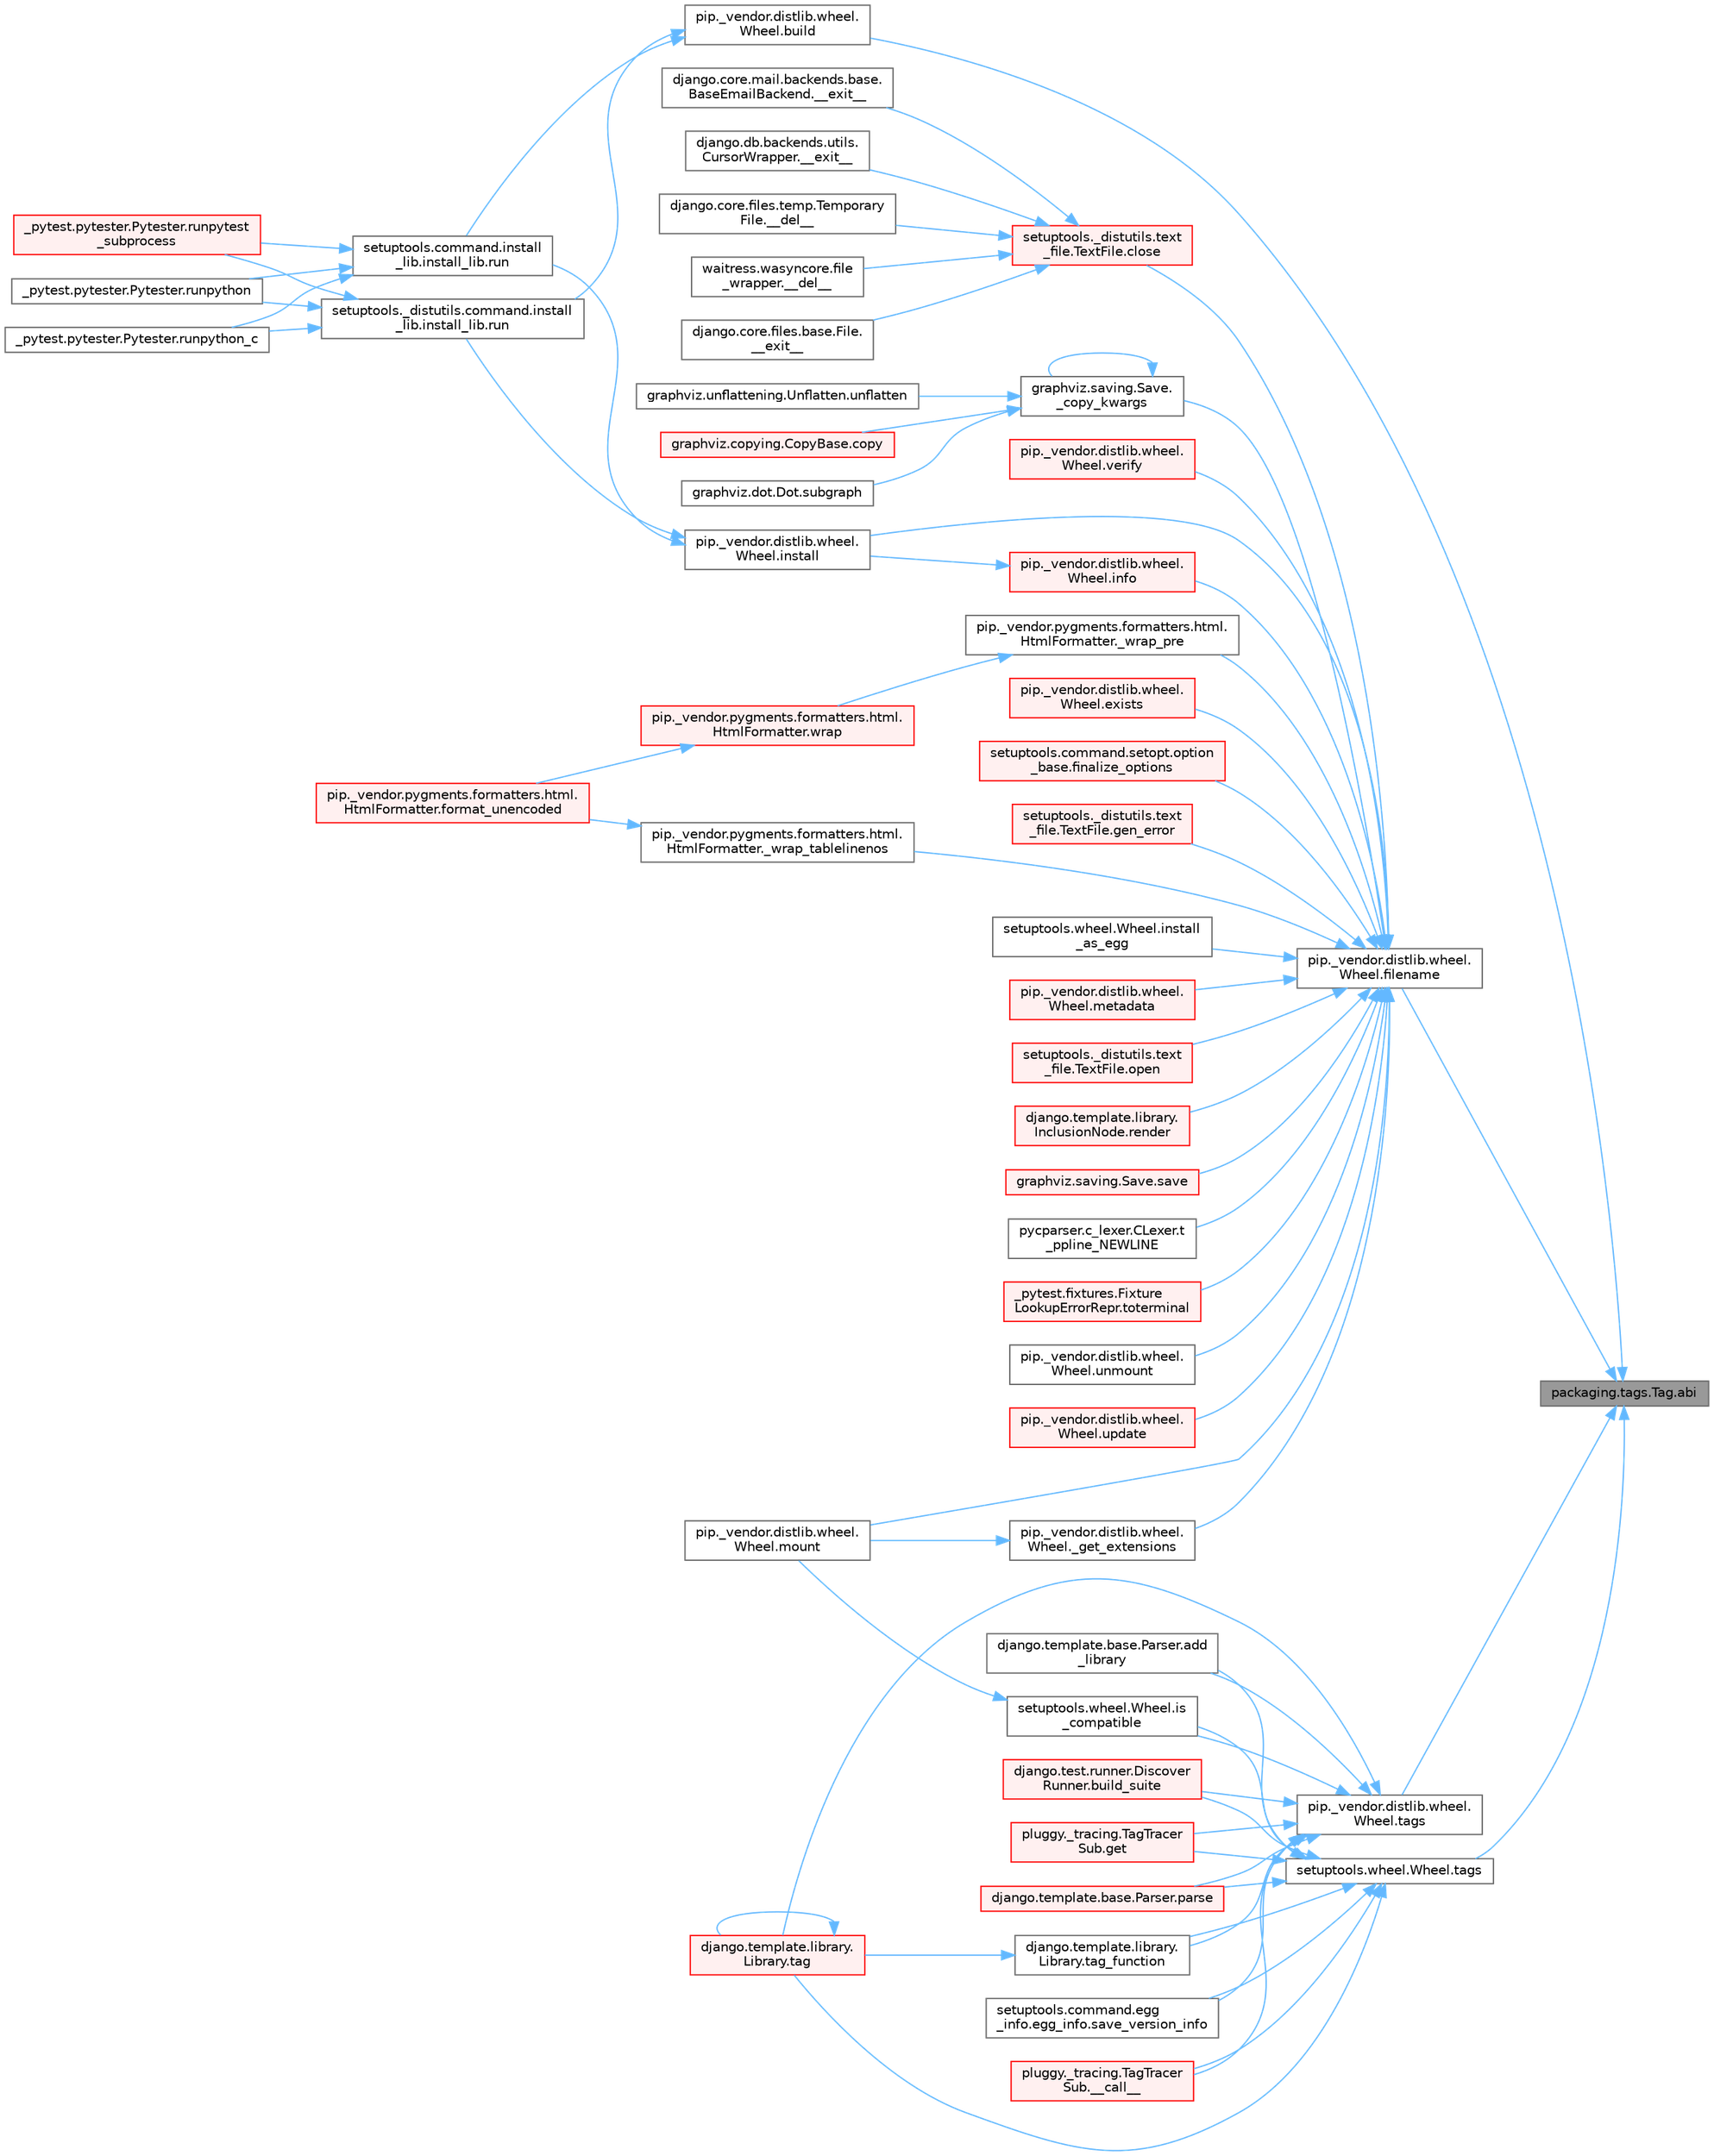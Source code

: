 digraph "packaging.tags.Tag.abi"
{
 // LATEX_PDF_SIZE
  bgcolor="transparent";
  edge [fontname=Helvetica,fontsize=10,labelfontname=Helvetica,labelfontsize=10];
  node [fontname=Helvetica,fontsize=10,shape=box,height=0.2,width=0.4];
  rankdir="RL";
  Node1 [id="Node000001",label="packaging.tags.Tag.abi",height=0.2,width=0.4,color="gray40", fillcolor="grey60", style="filled", fontcolor="black",tooltip=" "];
  Node1 -> Node2 [id="edge1_Node000001_Node000002",dir="back",color="steelblue1",style="solid",tooltip=" "];
  Node2 [id="Node000002",label="pip._vendor.distlib.wheel.\lWheel.build",height=0.2,width=0.4,color="grey40", fillcolor="white", style="filled",URL="$classpip_1_1__vendor_1_1distlib_1_1wheel_1_1_wheel.html#ac210c34fbaf3d638f1aef7af5627e002",tooltip=" "];
  Node2 -> Node3 [id="edge2_Node000002_Node000003",dir="back",color="steelblue1",style="solid",tooltip=" "];
  Node3 [id="Node000003",label="setuptools._distutils.command.install\l_lib.install_lib.run",height=0.2,width=0.4,color="grey40", fillcolor="white", style="filled",URL="$classsetuptools_1_1__distutils_1_1command_1_1install__lib_1_1install__lib.html#aedc0eea27e626a25be51489b2cc77c40",tooltip=" "];
  Node3 -> Node4 [id="edge3_Node000003_Node000004",dir="back",color="steelblue1",style="solid",tooltip=" "];
  Node4 [id="Node000004",label="_pytest.pytester.Pytester.runpytest\l_subprocess",height=0.2,width=0.4,color="red", fillcolor="#FFF0F0", style="filled",URL="$class__pytest_1_1pytester_1_1_pytester.html#a59323c6d6a1469a1206f1c0b8fce99c9",tooltip=" "];
  Node3 -> Node6 [id="edge4_Node000003_Node000006",dir="back",color="steelblue1",style="solid",tooltip=" "];
  Node6 [id="Node000006",label="_pytest.pytester.Pytester.runpython",height=0.2,width=0.4,color="grey40", fillcolor="white", style="filled",URL="$class__pytest_1_1pytester_1_1_pytester.html#a4e0c539507f15fd333cf618faf9687ef",tooltip=" "];
  Node3 -> Node7 [id="edge5_Node000003_Node000007",dir="back",color="steelblue1",style="solid",tooltip=" "];
  Node7 [id="Node000007",label="_pytest.pytester.Pytester.runpython_c",height=0.2,width=0.4,color="grey40", fillcolor="white", style="filled",URL="$class__pytest_1_1pytester_1_1_pytester.html#aea789acfe206d9c40d9a6bf54a337f2a",tooltip=" "];
  Node2 -> Node8 [id="edge6_Node000002_Node000008",dir="back",color="steelblue1",style="solid",tooltip=" "];
  Node8 [id="Node000008",label="setuptools.command.install\l_lib.install_lib.run",height=0.2,width=0.4,color="grey40", fillcolor="white", style="filled",URL="$classsetuptools_1_1command_1_1install__lib_1_1install__lib.html#a50c62121b7ed69229e4cf2d331ff5fa3",tooltip=" "];
  Node8 -> Node4 [id="edge7_Node000008_Node000004",dir="back",color="steelblue1",style="solid",tooltip=" "];
  Node8 -> Node6 [id="edge8_Node000008_Node000006",dir="back",color="steelblue1",style="solid",tooltip=" "];
  Node8 -> Node7 [id="edge9_Node000008_Node000007",dir="back",color="steelblue1",style="solid",tooltip=" "];
  Node1 -> Node9 [id="edge10_Node000001_Node000009",dir="back",color="steelblue1",style="solid",tooltip=" "];
  Node9 [id="Node000009",label="pip._vendor.distlib.wheel.\lWheel.filename",height=0.2,width=0.4,color="grey40", fillcolor="white", style="filled",URL="$classpip_1_1__vendor_1_1distlib_1_1wheel_1_1_wheel.html#a396687a6caff7584126f2dec111900fd",tooltip=" "];
  Node9 -> Node10 [id="edge11_Node000009_Node000010",dir="back",color="steelblue1",style="solid",tooltip=" "];
  Node10 [id="Node000010",label="graphviz.saving.Save.\l_copy_kwargs",height=0.2,width=0.4,color="grey40", fillcolor="white", style="filled",URL="$classgraphviz_1_1saving_1_1_save.html#a3e0bdd953aa85f02af5473ff061fc387",tooltip=" "];
  Node10 -> Node10 [id="edge12_Node000010_Node000010",dir="back",color="steelblue1",style="solid",tooltip=" "];
  Node10 -> Node11 [id="edge13_Node000010_Node000011",dir="back",color="steelblue1",style="solid",tooltip=" "];
  Node11 [id="Node000011",label="graphviz.copying.CopyBase.copy",height=0.2,width=0.4,color="red", fillcolor="#FFF0F0", style="filled",URL="$classgraphviz_1_1copying_1_1_copy_base.html#a2f81c0dd9b8d1f25d9aebacfdb5ee284",tooltip=" "];
  Node10 -> Node1142 [id="edge14_Node000010_Node001142",dir="back",color="steelblue1",style="solid",tooltip=" "];
  Node1142 [id="Node001142",label="graphviz.dot.Dot.subgraph",height=0.2,width=0.4,color="grey40", fillcolor="white", style="filled",URL="$classgraphviz_1_1dot_1_1_dot.html#aa9f1022e8fe3d291fb929fbb4af7f831",tooltip=" "];
  Node10 -> Node1143 [id="edge15_Node000010_Node001143",dir="back",color="steelblue1",style="solid",tooltip=" "];
  Node1143 [id="Node001143",label="graphviz.unflattening.Unflatten.unflatten",height=0.2,width=0.4,color="grey40", fillcolor="white", style="filled",URL="$classgraphviz_1_1unflattening_1_1_unflatten.html#a35aae356d671a4b7d284249cdd4ff734",tooltip=" "];
  Node9 -> Node568 [id="edge16_Node000009_Node000568",dir="back",color="steelblue1",style="solid",tooltip=" "];
  Node568 [id="Node000568",label="pip._vendor.distlib.wheel.\lWheel._get_extensions",height=0.2,width=0.4,color="grey40", fillcolor="white", style="filled",URL="$classpip_1_1__vendor_1_1distlib_1_1wheel_1_1_wheel.html#a73a762e18348cb6866fe316c4796fb50",tooltip=" "];
  Node568 -> Node569 [id="edge17_Node000568_Node000569",dir="back",color="steelblue1",style="solid",tooltip=" "];
  Node569 [id="Node000569",label="pip._vendor.distlib.wheel.\lWheel.mount",height=0.2,width=0.4,color="grey40", fillcolor="white", style="filled",URL="$classpip_1_1__vendor_1_1distlib_1_1wheel_1_1_wheel.html#a200397d45c2b1e462e2e87ad21b34ba5",tooltip=" "];
  Node9 -> Node1567 [id="edge18_Node000009_Node001567",dir="back",color="steelblue1",style="solid",tooltip=" "];
  Node1567 [id="Node001567",label="pip._vendor.pygments.formatters.html.\lHtmlFormatter._wrap_pre",height=0.2,width=0.4,color="grey40", fillcolor="white", style="filled",URL="$classpip_1_1__vendor_1_1pygments_1_1formatters_1_1html_1_1_html_formatter.html#a1c0458f927ea36cdeec703ed0997feff",tooltip=" "];
  Node1567 -> Node1568 [id="edge19_Node001567_Node001568",dir="back",color="steelblue1",style="solid",tooltip=" "];
  Node1568 [id="Node001568",label="pip._vendor.pygments.formatters.html.\lHtmlFormatter.wrap",height=0.2,width=0.4,color="red", fillcolor="#FFF0F0", style="filled",URL="$classpip_1_1__vendor_1_1pygments_1_1formatters_1_1html_1_1_html_formatter.html#a84f7a3db7ec986e86c4491b0e5ac81a5",tooltip=" "];
  Node1568 -> Node1569 [id="edge20_Node001568_Node001569",dir="back",color="steelblue1",style="solid",tooltip=" "];
  Node1569 [id="Node001569",label="pip._vendor.pygments.formatters.html.\lHtmlFormatter.format_unencoded",height=0.2,width=0.4,color="red", fillcolor="#FFF0F0", style="filled",URL="$classpip_1_1__vendor_1_1pygments_1_1formatters_1_1html_1_1_html_formatter.html#a296a51115f9ec5f6663333a86e0df5b0",tooltip=" "];
  Node9 -> Node1570 [id="edge21_Node000009_Node001570",dir="back",color="steelblue1",style="solid",tooltip=" "];
  Node1570 [id="Node001570",label="pip._vendor.pygments.formatters.html.\lHtmlFormatter._wrap_tablelinenos",height=0.2,width=0.4,color="grey40", fillcolor="white", style="filled",URL="$classpip_1_1__vendor_1_1pygments_1_1formatters_1_1html_1_1_html_formatter.html#ab8adb97a125058b7f834745a37ac7662",tooltip=" "];
  Node1570 -> Node1569 [id="edge22_Node001570_Node001569",dir="back",color="steelblue1",style="solid",tooltip=" "];
  Node9 -> Node1571 [id="edge23_Node000009_Node001571",dir="back",color="steelblue1",style="solid",tooltip=" "];
  Node1571 [id="Node001571",label="setuptools._distutils.text\l_file.TextFile.close",height=0.2,width=0.4,color="red", fillcolor="#FFF0F0", style="filled",URL="$classsetuptools_1_1__distutils_1_1text__file_1_1_text_file.html#a880e75e9f3da58303c2746ad57f825bd",tooltip=" "];
  Node1571 -> Node35 [id="edge24_Node001571_Node000035",dir="back",color="steelblue1",style="solid",tooltip=" "];
  Node35 [id="Node000035",label="django.core.files.temp.Temporary\lFile.__del__",height=0.2,width=0.4,color="grey40", fillcolor="white", style="filled",URL="$classdjango_1_1core_1_1files_1_1temp_1_1_temporary_file.html#a95809e90e91ff4f43e62813734a1ff5f",tooltip=" "];
  Node1571 -> Node36 [id="edge25_Node001571_Node000036",dir="back",color="steelblue1",style="solid",tooltip=" "];
  Node36 [id="Node000036",label="waitress.wasyncore.file\l_wrapper.__del__",height=0.2,width=0.4,color="grey40", fillcolor="white", style="filled",URL="$classwaitress_1_1wasyncore_1_1file__wrapper.html#a4e25ecc24a6210bc5e295c433e632780",tooltip=" "];
  Node1571 -> Node37 [id="edge26_Node001571_Node000037",dir="back",color="steelblue1",style="solid",tooltip=" "];
  Node37 [id="Node000037",label="django.core.files.base.File.\l__exit__",height=0.2,width=0.4,color="grey40", fillcolor="white", style="filled",URL="$classdjango_1_1core_1_1files_1_1base_1_1_file.html#ae0b1191c5014d84fee107227495e239c",tooltip=" "];
  Node1571 -> Node38 [id="edge27_Node001571_Node000038",dir="back",color="steelblue1",style="solid",tooltip=" "];
  Node38 [id="Node000038",label="django.core.mail.backends.base.\lBaseEmailBackend.__exit__",height=0.2,width=0.4,color="grey40", fillcolor="white", style="filled",URL="$classdjango_1_1core_1_1mail_1_1backends_1_1base_1_1_base_email_backend.html#ab6610ac0ed4aba1a8172e85b59065503",tooltip=" "];
  Node1571 -> Node39 [id="edge28_Node001571_Node000039",dir="back",color="steelblue1",style="solid",tooltip=" "];
  Node39 [id="Node000039",label="django.db.backends.utils.\lCursorWrapper.__exit__",height=0.2,width=0.4,color="grey40", fillcolor="white", style="filled",URL="$classdjango_1_1db_1_1backends_1_1utils_1_1_cursor_wrapper.html#a02f5176bb3b2e598d12ac8fdf26f3496",tooltip=" "];
  Node9 -> Node575 [id="edge29_Node000009_Node000575",dir="back",color="steelblue1",style="solid",tooltip=" "];
  Node575 [id="Node000575",label="pip._vendor.distlib.wheel.\lWheel.exists",height=0.2,width=0.4,color="red", fillcolor="#FFF0F0", style="filled",URL="$classpip_1_1__vendor_1_1distlib_1_1wheel_1_1_wheel.html#a9ea7ded38fabd19aa8604ad550a8d6aa",tooltip=" "];
  Node9 -> Node1610 [id="edge30_Node000009_Node001610",dir="back",color="steelblue1",style="solid",tooltip=" "];
  Node1610 [id="Node001610",label="setuptools.command.setopt.option\l_base.finalize_options",height=0.2,width=0.4,color="red", fillcolor="#FFF0F0", style="filled",URL="$classsetuptools_1_1command_1_1setopt_1_1option__base.html#a43b3749bfce2c4a8b00663b6f6bc124d",tooltip=" "];
  Node9 -> Node1611 [id="edge31_Node000009_Node001611",dir="back",color="steelblue1",style="solid",tooltip=" "];
  Node1611 [id="Node001611",label="setuptools._distutils.text\l_file.TextFile.gen_error",height=0.2,width=0.4,color="red", fillcolor="#FFF0F0", style="filled",URL="$classsetuptools_1_1__distutils_1_1text__file_1_1_text_file.html#a9991fa038bd382ef25b2e21b0dcc422d",tooltip=" "];
  Node9 -> Node583 [id="edge32_Node000009_Node000583",dir="back",color="steelblue1",style="solid",tooltip=" "];
  Node583 [id="Node000583",label="pip._vendor.distlib.wheel.\lWheel.info",height=0.2,width=0.4,color="red", fillcolor="#FFF0F0", style="filled",URL="$classpip_1_1__vendor_1_1distlib_1_1wheel_1_1_wheel.html#a81ca97c6a25d0d98ac526fdf1d993b3e",tooltip=" "];
  Node583 -> Node1676 [id="edge33_Node000583_Node001676",dir="back",color="steelblue1",style="solid",tooltip=" "];
  Node1676 [id="Node001676",label="pip._vendor.distlib.wheel.\lWheel.install",height=0.2,width=0.4,color="grey40", fillcolor="white", style="filled",URL="$classpip_1_1__vendor_1_1distlib_1_1wheel_1_1_wheel.html#a2d42ca18eda62d320111afef46504f5c",tooltip=" "];
  Node1676 -> Node3 [id="edge34_Node001676_Node000003",dir="back",color="steelblue1",style="solid",tooltip=" "];
  Node1676 -> Node8 [id="edge35_Node001676_Node000008",dir="back",color="steelblue1",style="solid",tooltip=" "];
  Node9 -> Node1676 [id="edge36_Node000009_Node001676",dir="back",color="steelblue1",style="solid",tooltip=" "];
  Node9 -> Node1677 [id="edge37_Node000009_Node001677",dir="back",color="steelblue1",style="solid",tooltip=" "];
  Node1677 [id="Node001677",label="setuptools.wheel.Wheel.install\l_as_egg",height=0.2,width=0.4,color="grey40", fillcolor="white", style="filled",URL="$classsetuptools_1_1wheel_1_1_wheel.html#aad875e0355880e586d5ecefaa448171e",tooltip=" "];
  Node9 -> Node1678 [id="edge38_Node000009_Node001678",dir="back",color="steelblue1",style="solid",tooltip=" "];
  Node1678 [id="Node001678",label="pip._vendor.distlib.wheel.\lWheel.metadata",height=0.2,width=0.4,color="red", fillcolor="#FFF0F0", style="filled",URL="$classpip_1_1__vendor_1_1distlib_1_1wheel_1_1_wheel.html#a9e567ddb3165e2b2bdb2c358774b32a6",tooltip=" "];
  Node9 -> Node569 [id="edge39_Node000009_Node000569",dir="back",color="steelblue1",style="solid",tooltip=" "];
  Node9 -> Node1770 [id="edge40_Node000009_Node001770",dir="back",color="steelblue1",style="solid",tooltip=" "];
  Node1770 [id="Node001770",label="setuptools._distutils.text\l_file.TextFile.open",height=0.2,width=0.4,color="red", fillcolor="#FFF0F0", style="filled",URL="$classsetuptools_1_1__distutils_1_1text__file_1_1_text_file.html#ab568abcef363b1b422cddfead42e68b2",tooltip=" "];
  Node9 -> Node2528 [id="edge41_Node000009_Node002528",dir="back",color="steelblue1",style="solid",tooltip=" "];
  Node2528 [id="Node002528",label="django.template.library.\lInclusionNode.render",height=0.2,width=0.4,color="red", fillcolor="#FFF0F0", style="filled",URL="$classdjango_1_1template_1_1library_1_1_inclusion_node.html#a174d626410c648cc77c205d071bda24a",tooltip=" "];
  Node9 -> Node2529 [id="edge42_Node000009_Node002529",dir="back",color="steelblue1",style="solid",tooltip=" "];
  Node2529 [id="Node002529",label="graphviz.saving.Save.save",height=0.2,width=0.4,color="red", fillcolor="#FFF0F0", style="filled",URL="$classgraphviz_1_1saving_1_1_save.html#a1254150af63856e7706cdb5c94633e5e",tooltip=" "];
  Node9 -> Node2530 [id="edge43_Node000009_Node002530",dir="back",color="steelblue1",style="solid",tooltip=" "];
  Node2530 [id="Node002530",label="pycparser.c_lexer.CLexer.t\l_ppline_NEWLINE",height=0.2,width=0.4,color="grey40", fillcolor="white", style="filled",URL="$classpycparser_1_1c__lexer_1_1_c_lexer.html#a10f6392f8d7a63fd3fa840b878f6d536",tooltip=" "];
  Node9 -> Node2531 [id="edge44_Node000009_Node002531",dir="back",color="steelblue1",style="solid",tooltip=" "];
  Node2531 [id="Node002531",label="_pytest.fixtures.Fixture\lLookupErrorRepr.toterminal",height=0.2,width=0.4,color="red", fillcolor="#FFF0F0", style="filled",URL="$class__pytest_1_1fixtures_1_1_fixture_lookup_error_repr.html#a5efab5f6049a3b6c30850794a14c7923",tooltip=" "];
  Node9 -> Node2532 [id="edge45_Node000009_Node002532",dir="back",color="steelblue1",style="solid",tooltip=" "];
  Node2532 [id="Node002532",label="pip._vendor.distlib.wheel.\lWheel.unmount",height=0.2,width=0.4,color="grey40", fillcolor="white", style="filled",URL="$classpip_1_1__vendor_1_1distlib_1_1wheel_1_1_wheel.html#a91fc960410486ef8b9c7d6409de2f5cf",tooltip=" "];
  Node9 -> Node2307 [id="edge46_Node000009_Node002307",dir="back",color="steelblue1",style="solid",tooltip=" "];
  Node2307 [id="Node002307",label="pip._vendor.distlib.wheel.\lWheel.update",height=0.2,width=0.4,color="red", fillcolor="#FFF0F0", style="filled",URL="$classpip_1_1__vendor_1_1distlib_1_1wheel_1_1_wheel.html#af0fa6892c3a4e935a5ff2887f80b14ff",tooltip=" "];
  Node9 -> Node2310 [id="edge47_Node000009_Node002310",dir="back",color="steelblue1",style="solid",tooltip=" "];
  Node2310 [id="Node002310",label="pip._vendor.distlib.wheel.\lWheel.verify",height=0.2,width=0.4,color="red", fillcolor="#FFF0F0", style="filled",URL="$classpip_1_1__vendor_1_1distlib_1_1wheel_1_1_wheel.html#ab3276be65a376884ef85606365265af8",tooltip=" "];
  Node1 -> Node3179 [id="edge48_Node000001_Node003179",dir="back",color="steelblue1",style="solid",tooltip=" "];
  Node3179 [id="Node003179",label="pip._vendor.distlib.wheel.\lWheel.tags",height=0.2,width=0.4,color="grey40", fillcolor="white", style="filled",URL="$classpip_1_1__vendor_1_1distlib_1_1wheel_1_1_wheel.html#a02379d49449585f1a788b45d27669310",tooltip=" "];
  Node3179 -> Node3180 [id="edge49_Node003179_Node003180",dir="back",color="steelblue1",style="solid",tooltip=" "];
  Node3180 [id="Node003180",label="pluggy._tracing.TagTracer\lSub.__call__",height=0.2,width=0.4,color="red", fillcolor="#FFF0F0", style="filled",URL="$classpluggy_1_1__tracing_1_1_tag_tracer_sub.html#ad1c7cd8e59419cbd367da929be8e63ca",tooltip=" "];
  Node3179 -> Node3181 [id="edge50_Node003179_Node003181",dir="back",color="steelblue1",style="solid",tooltip=" "];
  Node3181 [id="Node003181",label="django.template.base.Parser.add\l_library",height=0.2,width=0.4,color="grey40", fillcolor="white", style="filled",URL="$classdjango_1_1template_1_1base_1_1_parser.html#a614a46d6fa278fd49c70697979a6fc85",tooltip=" "];
  Node3179 -> Node401 [id="edge51_Node003179_Node000401",dir="back",color="steelblue1",style="solid",tooltip=" "];
  Node401 [id="Node000401",label="django.test.runner.Discover\lRunner.build_suite",height=0.2,width=0.4,color="red", fillcolor="#FFF0F0", style="filled",URL="$classdjango_1_1test_1_1runner_1_1_discover_runner.html#a59c1b9e138786179fdbfce3ab15bf2c8",tooltip=" "];
  Node3179 -> Node3182 [id="edge52_Node003179_Node003182",dir="back",color="steelblue1",style="solid",tooltip=" "];
  Node3182 [id="Node003182",label="pluggy._tracing.TagTracer\lSub.get",height=0.2,width=0.4,color="red", fillcolor="#FFF0F0", style="filled",URL="$classpluggy_1_1__tracing_1_1_tag_tracer_sub.html#a21140e70cd14c316d0d35f186825bcdd",tooltip=" "];
  Node3179 -> Node3183 [id="edge53_Node003179_Node003183",dir="back",color="steelblue1",style="solid",tooltip=" "];
  Node3183 [id="Node003183",label="setuptools.wheel.Wheel.is\l_compatible",height=0.2,width=0.4,color="grey40", fillcolor="white", style="filled",URL="$classsetuptools_1_1wheel_1_1_wheel.html#a5ffd00c5ef0173d02eed6e9ff45eb6f7",tooltip=" "];
  Node3183 -> Node569 [id="edge54_Node003183_Node000569",dir="back",color="steelblue1",style="solid",tooltip=" "];
  Node3179 -> Node1616 [id="edge55_Node003179_Node001616",dir="back",color="steelblue1",style="solid",tooltip=" "];
  Node1616 [id="Node001616",label="django.template.base.Parser.parse",height=0.2,width=0.4,color="red", fillcolor="#FFF0F0", style="filled",URL="$classdjango_1_1template_1_1base_1_1_parser.html#adf49a6d849c5bc731f4dcd79bbd13e52",tooltip=" "];
  Node3179 -> Node3184 [id="edge56_Node003179_Node003184",dir="back",color="steelblue1",style="solid",tooltip=" "];
  Node3184 [id="Node003184",label="setuptools.command.egg\l_info.egg_info.save_version_info",height=0.2,width=0.4,color="grey40", fillcolor="white", style="filled",URL="$classsetuptools_1_1command_1_1egg__info_1_1egg__info.html#abf4799f6b1fc38b54f284f443d532603",tooltip=" "];
  Node3179 -> Node2637 [id="edge57_Node003179_Node002637",dir="back",color="steelblue1",style="solid",tooltip=" "];
  Node2637 [id="Node002637",label="django.template.library.\lLibrary.tag",height=0.2,width=0.4,color="red", fillcolor="#FFF0F0", style="filled",URL="$classdjango_1_1template_1_1library_1_1_library.html#a3a42e8a0a94b6f4b0949819bfbdfcb3d",tooltip=" "];
  Node2637 -> Node2637 [id="edge58_Node002637_Node002637",dir="back",color="steelblue1",style="solid",tooltip=" "];
  Node3179 -> Node3185 [id="edge59_Node003179_Node003185",dir="back",color="steelblue1",style="solid",tooltip=" "];
  Node3185 [id="Node003185",label="django.template.library.\lLibrary.tag_function",height=0.2,width=0.4,color="grey40", fillcolor="white", style="filled",URL="$classdjango_1_1template_1_1library_1_1_library.html#aacbd68c7da45960b97517adcdb9c302a",tooltip=" "];
  Node3185 -> Node2637 [id="edge60_Node003185_Node002637",dir="back",color="steelblue1",style="solid",tooltip=" "];
  Node1 -> Node3186 [id="edge61_Node000001_Node003186",dir="back",color="steelblue1",style="solid",tooltip=" "];
  Node3186 [id="Node003186",label="setuptools.wheel.Wheel.tags",height=0.2,width=0.4,color="grey40", fillcolor="white", style="filled",URL="$classsetuptools_1_1wheel_1_1_wheel.html#a6c0d21cd61fcffbc4e7627d178f2d824",tooltip=" "];
  Node3186 -> Node3180 [id="edge62_Node003186_Node003180",dir="back",color="steelblue1",style="solid",tooltip=" "];
  Node3186 -> Node3181 [id="edge63_Node003186_Node003181",dir="back",color="steelblue1",style="solid",tooltip=" "];
  Node3186 -> Node401 [id="edge64_Node003186_Node000401",dir="back",color="steelblue1",style="solid",tooltip=" "];
  Node3186 -> Node3182 [id="edge65_Node003186_Node003182",dir="back",color="steelblue1",style="solid",tooltip=" "];
  Node3186 -> Node3183 [id="edge66_Node003186_Node003183",dir="back",color="steelblue1",style="solid",tooltip=" "];
  Node3186 -> Node1616 [id="edge67_Node003186_Node001616",dir="back",color="steelblue1",style="solid",tooltip=" "];
  Node3186 -> Node3184 [id="edge68_Node003186_Node003184",dir="back",color="steelblue1",style="solid",tooltip=" "];
  Node3186 -> Node2637 [id="edge69_Node003186_Node002637",dir="back",color="steelblue1",style="solid",tooltip=" "];
  Node3186 -> Node3185 [id="edge70_Node003186_Node003185",dir="back",color="steelblue1",style="solid",tooltip=" "];
}
